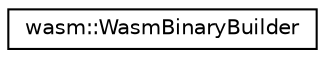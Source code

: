 digraph "Graphical Class Hierarchy"
{
  edge [fontname="Helvetica",fontsize="10",labelfontname="Helvetica",labelfontsize="10"];
  node [fontname="Helvetica",fontsize="10",shape=record];
  rankdir="LR";
  Node0 [label="wasm::WasmBinaryBuilder",height=0.2,width=0.4,color="black", fillcolor="white", style="filled",URL="$classwasm_1_1_wasm_binary_builder.html"];
}

